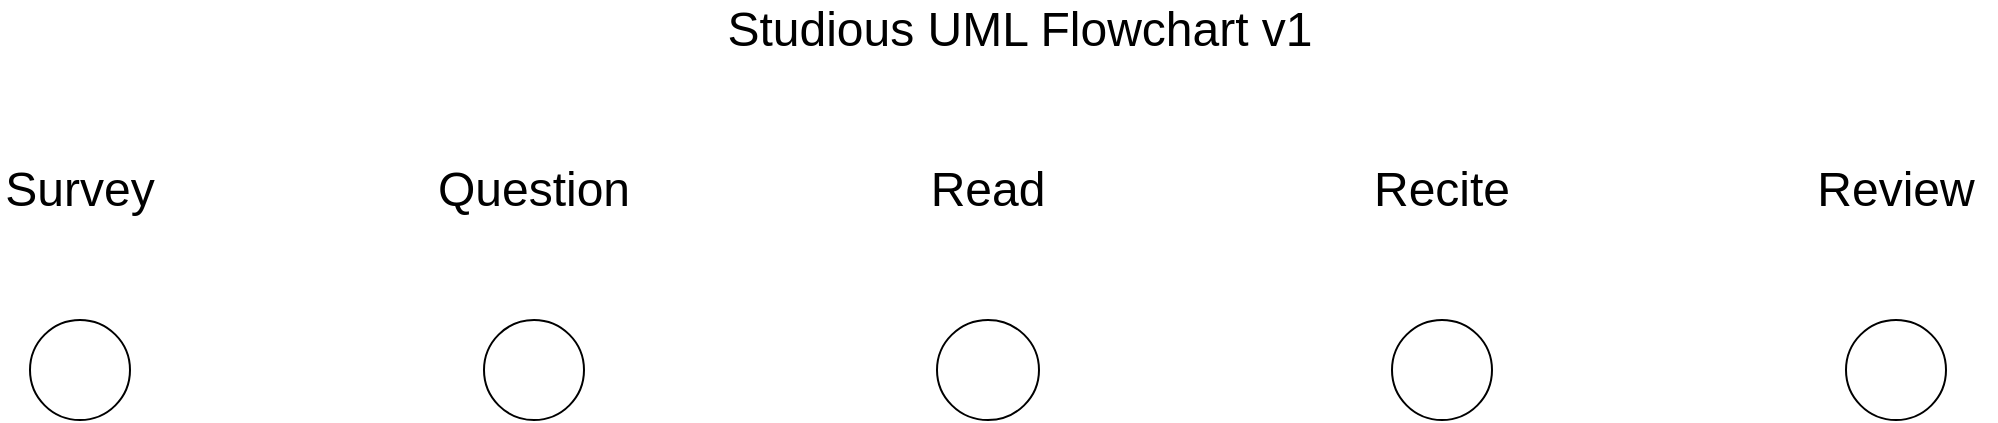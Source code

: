 <mxfile version="20.8.16" type="device"><diagram name="Page-1" id="edf60f1a-56cd-e834-aa8a-f176f3a09ee4"><mxGraphModel dx="1604" dy="1155" grid="1" gridSize="10" guides="1" tooltips="1" connect="1" arrows="1" fold="1" page="1" pageScale="1" pageWidth="1100" pageHeight="850" background="none" math="0" shadow="0"><root><mxCell id="0"/><mxCell id="1" parent="0"/><mxCell id="doaJLuv2bLOZ3Rjy_PIB-1" value="&lt;font style=&quot;font-size: 24px;&quot;&gt;Studious UML Flowchart v1&lt;/font&gt;" style="text;strokeColor=none;align=center;fillColor=none;html=1;verticalAlign=middle;whiteSpace=wrap;rounded=0;" vertex="1" parent="1"><mxGeometry x="370" width="360" height="30" as="geometry"/></mxCell><mxCell id="doaJLuv2bLOZ3Rjy_PIB-7" value="Review" style="text;strokeColor=none;align=center;fillColor=none;html=1;verticalAlign=middle;whiteSpace=wrap;rounded=0;fontSize=24;" vertex="1" parent="1"><mxGeometry x="938" y="80" width="100" height="30" as="geometry"/></mxCell><mxCell id="doaJLuv2bLOZ3Rjy_PIB-12" value="" style="ellipse;whiteSpace=wrap;html=1;fontSize=24;" vertex="1" parent="1"><mxGeometry x="963" y="160" width="50" height="50" as="geometry"/></mxCell><mxCell id="doaJLuv2bLOZ3Rjy_PIB-6" value="Recite" style="text;strokeColor=none;align=center;fillColor=none;html=1;verticalAlign=middle;whiteSpace=wrap;rounded=0;fontSize=24;" vertex="1" parent="1"><mxGeometry x="711" y="80" width="100" height="30" as="geometry"/></mxCell><mxCell id="doaJLuv2bLOZ3Rjy_PIB-11" value="" style="ellipse;whiteSpace=wrap;html=1;fontSize=24;" vertex="1" parent="1"><mxGeometry x="736" y="160" width="50" height="50" as="geometry"/></mxCell><mxCell id="doaJLuv2bLOZ3Rjy_PIB-5" value="Read" style="text;strokeColor=none;align=center;fillColor=none;html=1;verticalAlign=middle;whiteSpace=wrap;rounded=0;fontSize=24;" vertex="1" parent="1"><mxGeometry x="484" y="80" width="100" height="30" as="geometry"/></mxCell><mxCell id="doaJLuv2bLOZ3Rjy_PIB-10" value="" style="ellipse;whiteSpace=wrap;html=1;fontSize=24;" vertex="1" parent="1"><mxGeometry x="508.5" y="160" width="51" height="50" as="geometry"/></mxCell><mxCell id="doaJLuv2bLOZ3Rjy_PIB-4" value="Question" style="text;strokeColor=none;align=center;fillColor=none;html=1;verticalAlign=middle;whiteSpace=wrap;rounded=0;fontSize=24;" vertex="1" parent="1"><mxGeometry x="257" y="80" width="100" height="30" as="geometry"/></mxCell><mxCell id="doaJLuv2bLOZ3Rjy_PIB-9" value="" style="ellipse;whiteSpace=wrap;html=1;fontSize=24;" vertex="1" parent="1"><mxGeometry x="282" y="160" width="50" height="50" as="geometry"/></mxCell><mxCell id="doaJLuv2bLOZ3Rjy_PIB-2" value="Survey" style="text;strokeColor=none;align=center;fillColor=none;html=1;verticalAlign=middle;whiteSpace=wrap;rounded=0;fontSize=24;" vertex="1" parent="1"><mxGeometry x="40" y="80" width="80" height="30" as="geometry"/></mxCell><mxCell id="doaJLuv2bLOZ3Rjy_PIB-8" value="" style="ellipse;whiteSpace=wrap;html=1;fontSize=24;" vertex="1" parent="1"><mxGeometry x="55" y="160" width="50" height="50" as="geometry"/></mxCell></root></mxGraphModel></diagram></mxfile>
